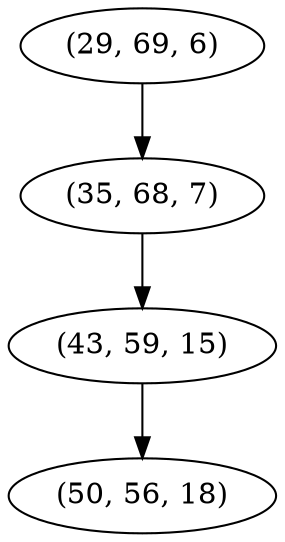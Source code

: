 digraph tree {
    "(29, 69, 6)";
    "(35, 68, 7)";
    "(43, 59, 15)";
    "(50, 56, 18)";
    "(29, 69, 6)" -> "(35, 68, 7)";
    "(35, 68, 7)" -> "(43, 59, 15)";
    "(43, 59, 15)" -> "(50, 56, 18)";
}
